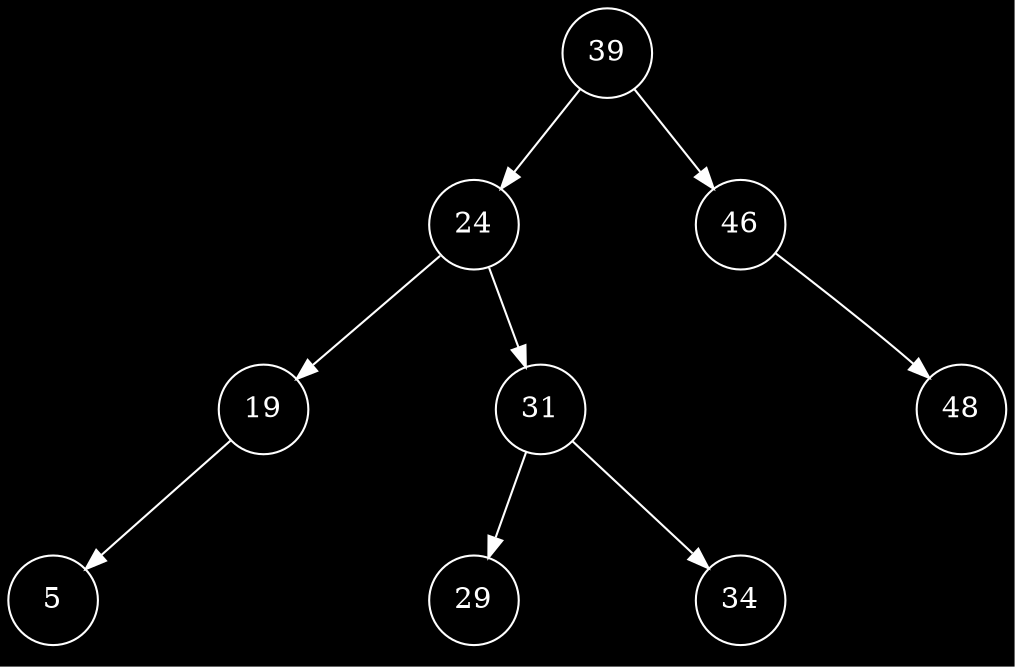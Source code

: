 digraph L {
bgcolor = black
node[color=white fontcolor=white shape=circle width=.6]
edge[color=white]
39->24;
node[style=invis]
edge[style=invis]
39->"39?";
node[style=solid]
edge[style=solid]
39->46;
24->19;
node[style=invis]
edge[style=invis]
24->"24?";
node[style=solid]
edge[style=solid]
24->31;
node[style=invis]
edge[style=invis]
46->"46?";
46->"46=";
node[style=solid]
edge[style=solid]
46->48;
19->5;
node[style=invis]
edge[style=invis]
19->"19?";
19->"19=";
node[style=solid]
edge[style=solid]
31->29;
node[style=invis]
edge[style=invis]
31->"31?";
node[style=solid]
edge[style=solid]
31->34;
}
